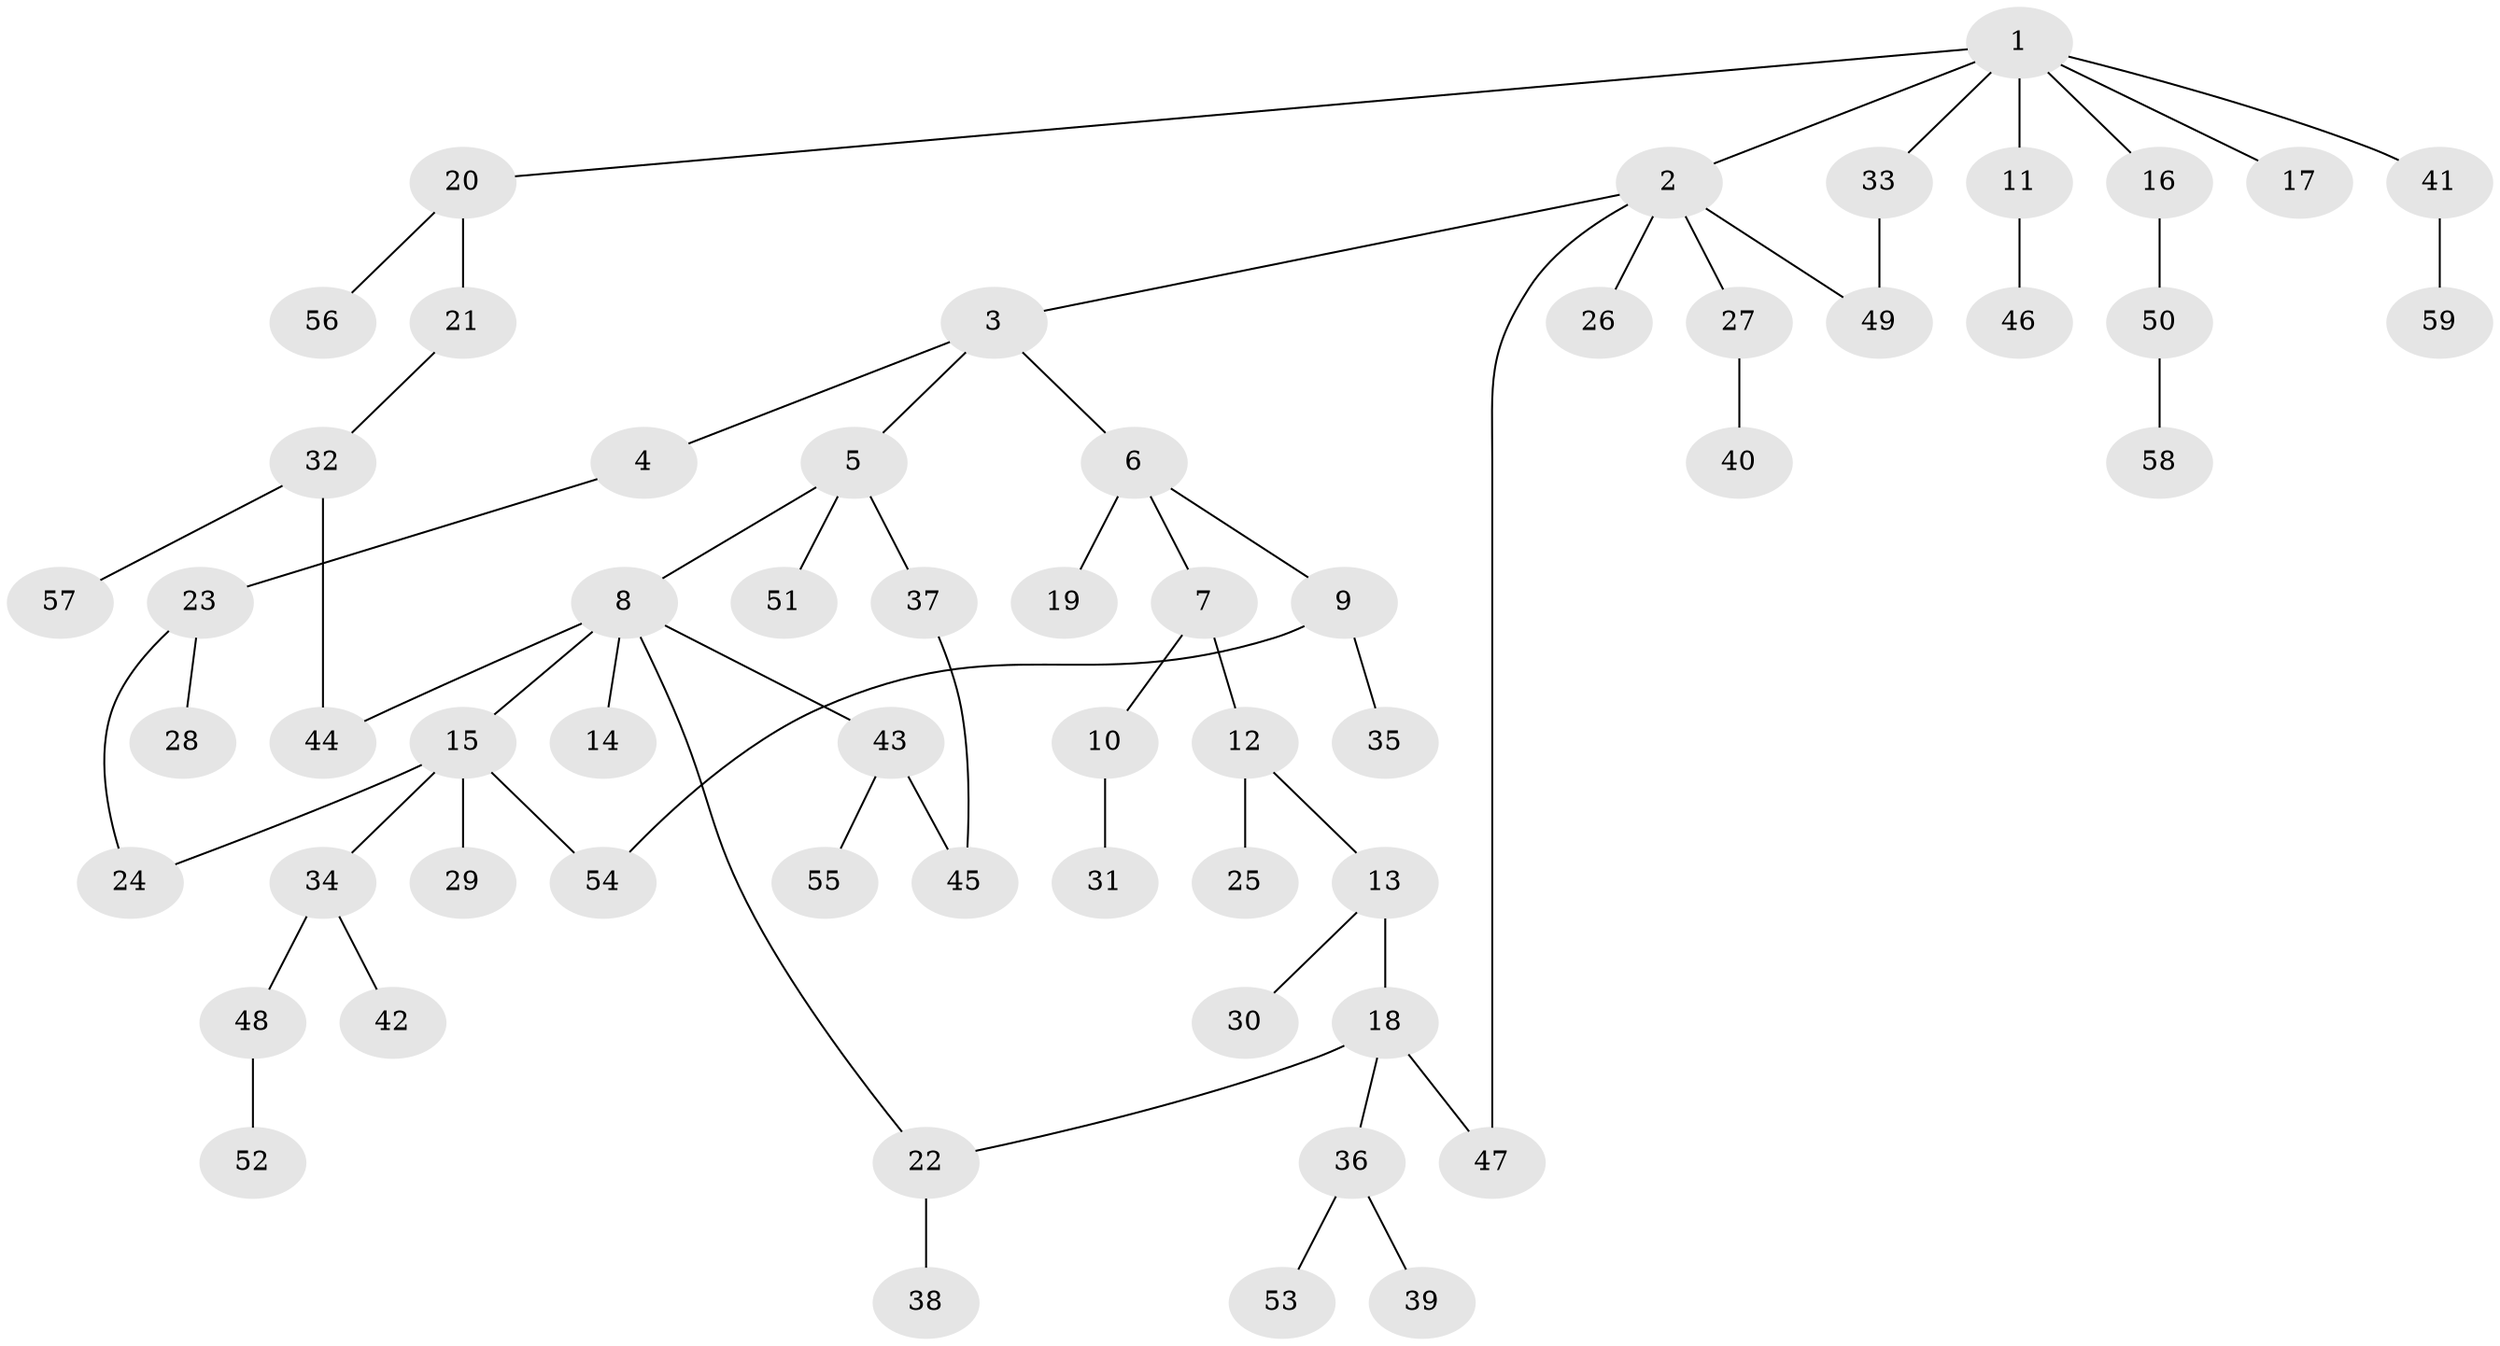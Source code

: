 // Generated by graph-tools (version 1.1) at 2025/10/02/27/25 16:10:51]
// undirected, 59 vertices, 65 edges
graph export_dot {
graph [start="1"]
  node [color=gray90,style=filled];
  1;
  2;
  3;
  4;
  5;
  6;
  7;
  8;
  9;
  10;
  11;
  12;
  13;
  14;
  15;
  16;
  17;
  18;
  19;
  20;
  21;
  22;
  23;
  24;
  25;
  26;
  27;
  28;
  29;
  30;
  31;
  32;
  33;
  34;
  35;
  36;
  37;
  38;
  39;
  40;
  41;
  42;
  43;
  44;
  45;
  46;
  47;
  48;
  49;
  50;
  51;
  52;
  53;
  54;
  55;
  56;
  57;
  58;
  59;
  1 -- 2;
  1 -- 11;
  1 -- 16;
  1 -- 17;
  1 -- 20;
  1 -- 33;
  1 -- 41;
  2 -- 3;
  2 -- 26;
  2 -- 27;
  2 -- 47;
  2 -- 49;
  3 -- 4;
  3 -- 5;
  3 -- 6;
  4 -- 23;
  5 -- 8;
  5 -- 37;
  5 -- 51;
  6 -- 7;
  6 -- 9;
  6 -- 19;
  7 -- 10;
  7 -- 12;
  8 -- 14;
  8 -- 15;
  8 -- 22;
  8 -- 43;
  8 -- 44;
  9 -- 35;
  9 -- 54;
  10 -- 31;
  11 -- 46;
  12 -- 13;
  12 -- 25;
  13 -- 18;
  13 -- 30;
  15 -- 24;
  15 -- 29;
  15 -- 34;
  15 -- 54;
  16 -- 50;
  18 -- 36;
  18 -- 47;
  18 -- 22;
  20 -- 21;
  20 -- 56;
  21 -- 32;
  22 -- 38;
  23 -- 28;
  23 -- 24;
  27 -- 40;
  32 -- 44;
  32 -- 57;
  33 -- 49;
  34 -- 42;
  34 -- 48;
  36 -- 39;
  36 -- 53;
  37 -- 45;
  41 -- 59;
  43 -- 55;
  43 -- 45;
  48 -- 52;
  50 -- 58;
}
